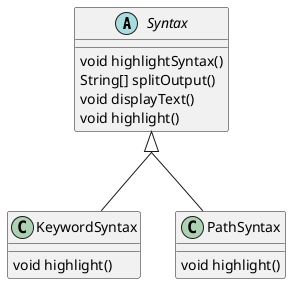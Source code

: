 @startuml
abstract class Syntax {
void highlightSyntax()
String[] splitOutput()
void displayText()
void highlight()

}

skinparam groupInheritance 2
class KeywordSyntax extends Syntax {
void highlight()
}

class PathSyntax extends Syntax {
void highlight()
}
@enduml